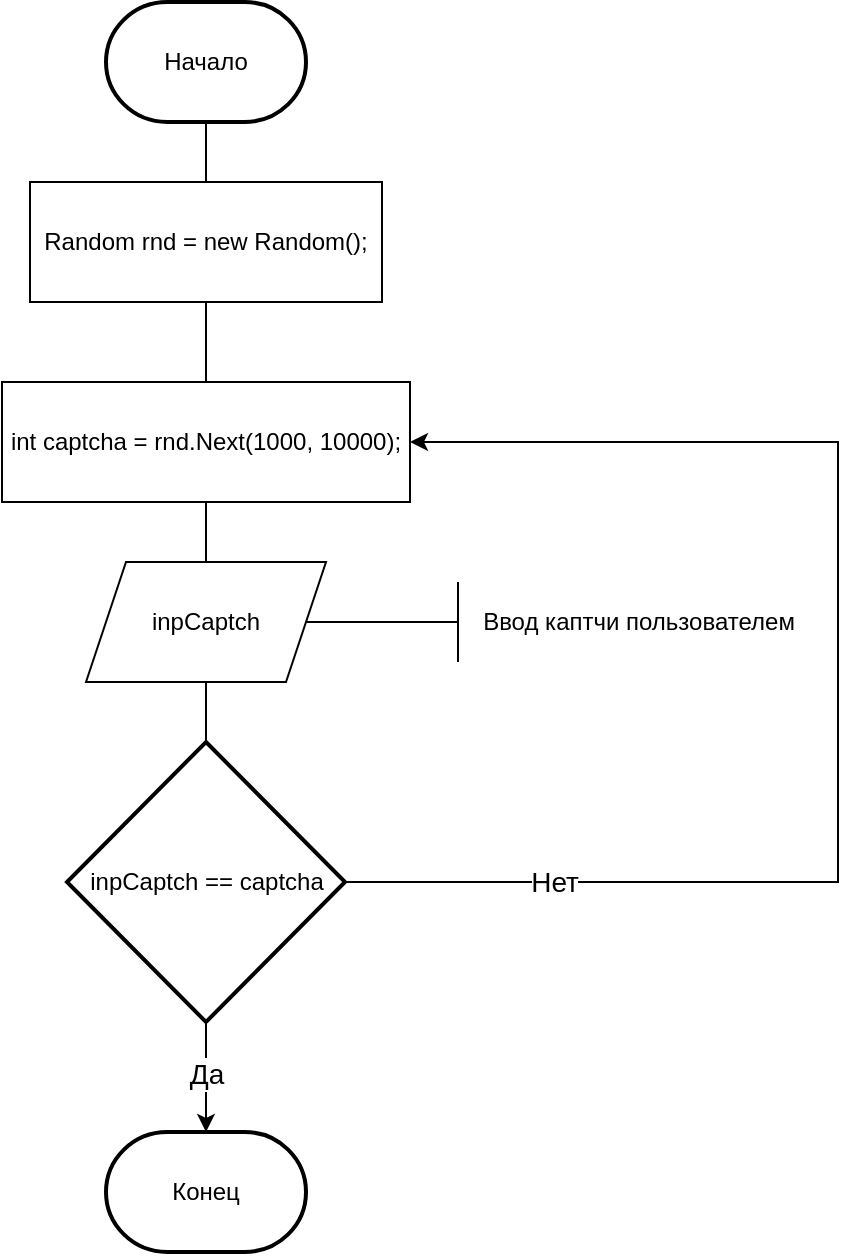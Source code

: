 <mxfile version="24.7.12">
  <diagram name="Страница — 1" id="bJnA6_BP4zeDV8eu0bC3">
    <mxGraphModel dx="1624" dy="879" grid="1" gridSize="10" guides="1" tooltips="1" connect="1" arrows="1" fold="1" page="1" pageScale="1" pageWidth="827" pageHeight="1169" math="0" shadow="0">
      <root>
        <mxCell id="0" />
        <mxCell id="1" parent="0" />
        <mxCell id="-51ZevveH4wyb8dc6YeT-1" value="Random rnd = new Random();" style="rounded=0;whiteSpace=wrap;html=1;" vertex="1" parent="1">
          <mxGeometry x="326" y="110" width="176" height="60" as="geometry" />
        </mxCell>
        <mxCell id="-51ZevveH4wyb8dc6YeT-2" value="Начало" style="strokeWidth=2;html=1;shape=mxgraph.flowchart.terminator;whiteSpace=wrap;" vertex="1" parent="1">
          <mxGeometry x="364" y="20" width="100" height="60" as="geometry" />
        </mxCell>
        <mxCell id="-51ZevveH4wyb8dc6YeT-3" value="int captcha = rnd.Next(1000, 10000);" style="rounded=0;whiteSpace=wrap;html=1;" vertex="1" parent="1">
          <mxGeometry x="312" y="210" width="204" height="60" as="geometry" />
        </mxCell>
        <mxCell id="-51ZevveH4wyb8dc6YeT-4" value="inpCaptch" style="shape=parallelogram;perimeter=parallelogramPerimeter;whiteSpace=wrap;html=1;fixedSize=1;" vertex="1" parent="1">
          <mxGeometry x="354" y="300" width="120" height="60" as="geometry" />
        </mxCell>
        <mxCell id="-51ZevveH4wyb8dc6YeT-5" value="" style="endArrow=none;html=1;rounded=0;exitX=1;exitY=0.5;exitDx=0;exitDy=0;" edge="1" parent="1" source="-51ZevveH4wyb8dc6YeT-4">
          <mxGeometry width="50" height="50" relative="1" as="geometry">
            <mxPoint x="440" y="460" as="sourcePoint" />
            <mxPoint x="540" y="330" as="targetPoint" />
          </mxGeometry>
        </mxCell>
        <mxCell id="-51ZevveH4wyb8dc6YeT-6" value="" style="endArrow=none;html=1;rounded=0;" edge="1" parent="1">
          <mxGeometry width="50" height="50" relative="1" as="geometry">
            <mxPoint x="540" y="350" as="sourcePoint" />
            <mxPoint x="540" y="310" as="targetPoint" />
          </mxGeometry>
        </mxCell>
        <mxCell id="-51ZevveH4wyb8dc6YeT-7" value="Ввод каптчи пользователем" style="text;html=1;align=center;verticalAlign=middle;resizable=0;points=[];autosize=1;strokeColor=none;fillColor=none;" vertex="1" parent="1">
          <mxGeometry x="540" y="315" width="180" height="30" as="geometry" />
        </mxCell>
        <mxCell id="-51ZevveH4wyb8dc6YeT-8" value="inpCaptch == captcha" style="strokeWidth=2;html=1;shape=mxgraph.flowchart.decision;whiteSpace=wrap;" vertex="1" parent="1">
          <mxGeometry x="344.5" y="390" width="139" height="140" as="geometry" />
        </mxCell>
        <mxCell id="-51ZevveH4wyb8dc6YeT-9" value="Конец" style="strokeWidth=2;html=1;shape=mxgraph.flowchart.terminator;whiteSpace=wrap;" vertex="1" parent="1">
          <mxGeometry x="364" y="585" width="100" height="60" as="geometry" />
        </mxCell>
        <mxCell id="-51ZevveH4wyb8dc6YeT-10" value="" style="endArrow=none;html=1;rounded=0;entryX=0.5;entryY=1;entryDx=0;entryDy=0;entryPerimeter=0;exitX=0.5;exitY=0;exitDx=0;exitDy=0;exitPerimeter=0;startArrow=classic;startFill=1;" edge="1" parent="1" source="-51ZevveH4wyb8dc6YeT-9" target="-51ZevveH4wyb8dc6YeT-8">
          <mxGeometry width="50" height="50" relative="1" as="geometry">
            <mxPoint x="270" y="610" as="sourcePoint" />
            <mxPoint x="320" y="560" as="targetPoint" />
          </mxGeometry>
        </mxCell>
        <mxCell id="-51ZevveH4wyb8dc6YeT-11" value="&lt;font style=&quot;font-size: 14px;&quot;&gt;Да&lt;/font&gt;" style="edgeLabel;html=1;align=center;verticalAlign=middle;resizable=0;points=[];" vertex="1" connectable="0" parent="-51ZevveH4wyb8dc6YeT-10">
          <mxGeometry x="0.079" relative="1" as="geometry">
            <mxPoint as="offset" />
          </mxGeometry>
        </mxCell>
        <mxCell id="-51ZevveH4wyb8dc6YeT-12" value="" style="endArrow=none;html=1;rounded=0;entryX=0.5;entryY=1;entryDx=0;entryDy=0;entryPerimeter=0;exitX=0.5;exitY=0;exitDx=0;exitDy=0;" edge="1" parent="1" source="-51ZevveH4wyb8dc6YeT-1" target="-51ZevveH4wyb8dc6YeT-2">
          <mxGeometry width="50" height="50" relative="1" as="geometry">
            <mxPoint x="180" y="370" as="sourcePoint" />
            <mxPoint x="230" y="320" as="targetPoint" />
          </mxGeometry>
        </mxCell>
        <mxCell id="-51ZevveH4wyb8dc6YeT-13" value="" style="endArrow=none;html=1;rounded=0;entryX=0.5;entryY=1;entryDx=0;entryDy=0;exitX=0.5;exitY=0;exitDx=0;exitDy=0;" edge="1" parent="1" source="-51ZevveH4wyb8dc6YeT-3" target="-51ZevveH4wyb8dc6YeT-1">
          <mxGeometry width="50" height="50" relative="1" as="geometry">
            <mxPoint x="180" y="320" as="sourcePoint" />
            <mxPoint x="230" y="270" as="targetPoint" />
          </mxGeometry>
        </mxCell>
        <mxCell id="-51ZevveH4wyb8dc6YeT-14" value="" style="endArrow=none;html=1;rounded=0;entryX=0.5;entryY=1;entryDx=0;entryDy=0;exitX=0.5;exitY=0;exitDx=0;exitDy=0;" edge="1" parent="1" source="-51ZevveH4wyb8dc6YeT-4" target="-51ZevveH4wyb8dc6YeT-3">
          <mxGeometry width="50" height="50" relative="1" as="geometry">
            <mxPoint x="220" y="400" as="sourcePoint" />
            <mxPoint x="270" y="350" as="targetPoint" />
          </mxGeometry>
        </mxCell>
        <mxCell id="-51ZevveH4wyb8dc6YeT-15" value="" style="endArrow=none;html=1;rounded=0;entryX=0.5;entryY=1;entryDx=0;entryDy=0;exitX=0.5;exitY=0;exitDx=0;exitDy=0;exitPerimeter=0;" edge="1" parent="1" source="-51ZevveH4wyb8dc6YeT-8" target="-51ZevveH4wyb8dc6YeT-4">
          <mxGeometry width="50" height="50" relative="1" as="geometry">
            <mxPoint x="230" y="510" as="sourcePoint" />
            <mxPoint x="280" y="460" as="targetPoint" />
          </mxGeometry>
        </mxCell>
        <mxCell id="-51ZevveH4wyb8dc6YeT-16" value="" style="endArrow=classic;html=1;rounded=0;edgeStyle=orthogonalEdgeStyle;exitX=1;exitY=0.5;exitDx=0;exitDy=0;exitPerimeter=0;entryX=1;entryY=0.5;entryDx=0;entryDy=0;startArrow=none;startFill=0;endFill=1;" edge="1" parent="1" source="-51ZevveH4wyb8dc6YeT-8" target="-51ZevveH4wyb8dc6YeT-3">
          <mxGeometry width="50" height="50" relative="1" as="geometry">
            <mxPoint x="200" y="520" as="sourcePoint" />
            <mxPoint x="250" y="470" as="targetPoint" />
            <Array as="points">
              <mxPoint x="730" y="460" />
              <mxPoint x="730" y="240" />
            </Array>
          </mxGeometry>
        </mxCell>
        <mxCell id="-51ZevveH4wyb8dc6YeT-17" value="&lt;font style=&quot;font-size: 14px;&quot;&gt;Нет&lt;/font&gt;" style="edgeLabel;html=1;align=center;verticalAlign=middle;resizable=0;points=[];" vertex="1" connectable="0" parent="-51ZevveH4wyb8dc6YeT-16">
          <mxGeometry x="-0.693" relative="1" as="geometry">
            <mxPoint as="offset" />
          </mxGeometry>
        </mxCell>
      </root>
    </mxGraphModel>
  </diagram>
</mxfile>
